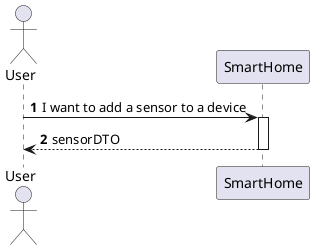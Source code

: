 @startuml
'https://plantuml.com/sequence-diagram

!pragma layout smetana

autonumber

actor "User" as User
participant "SmartHome" as SH

User -> SH : I want to add a sensor to a device
activate SH

SH --> User : sensorDTO
deactivate SH

@enduml